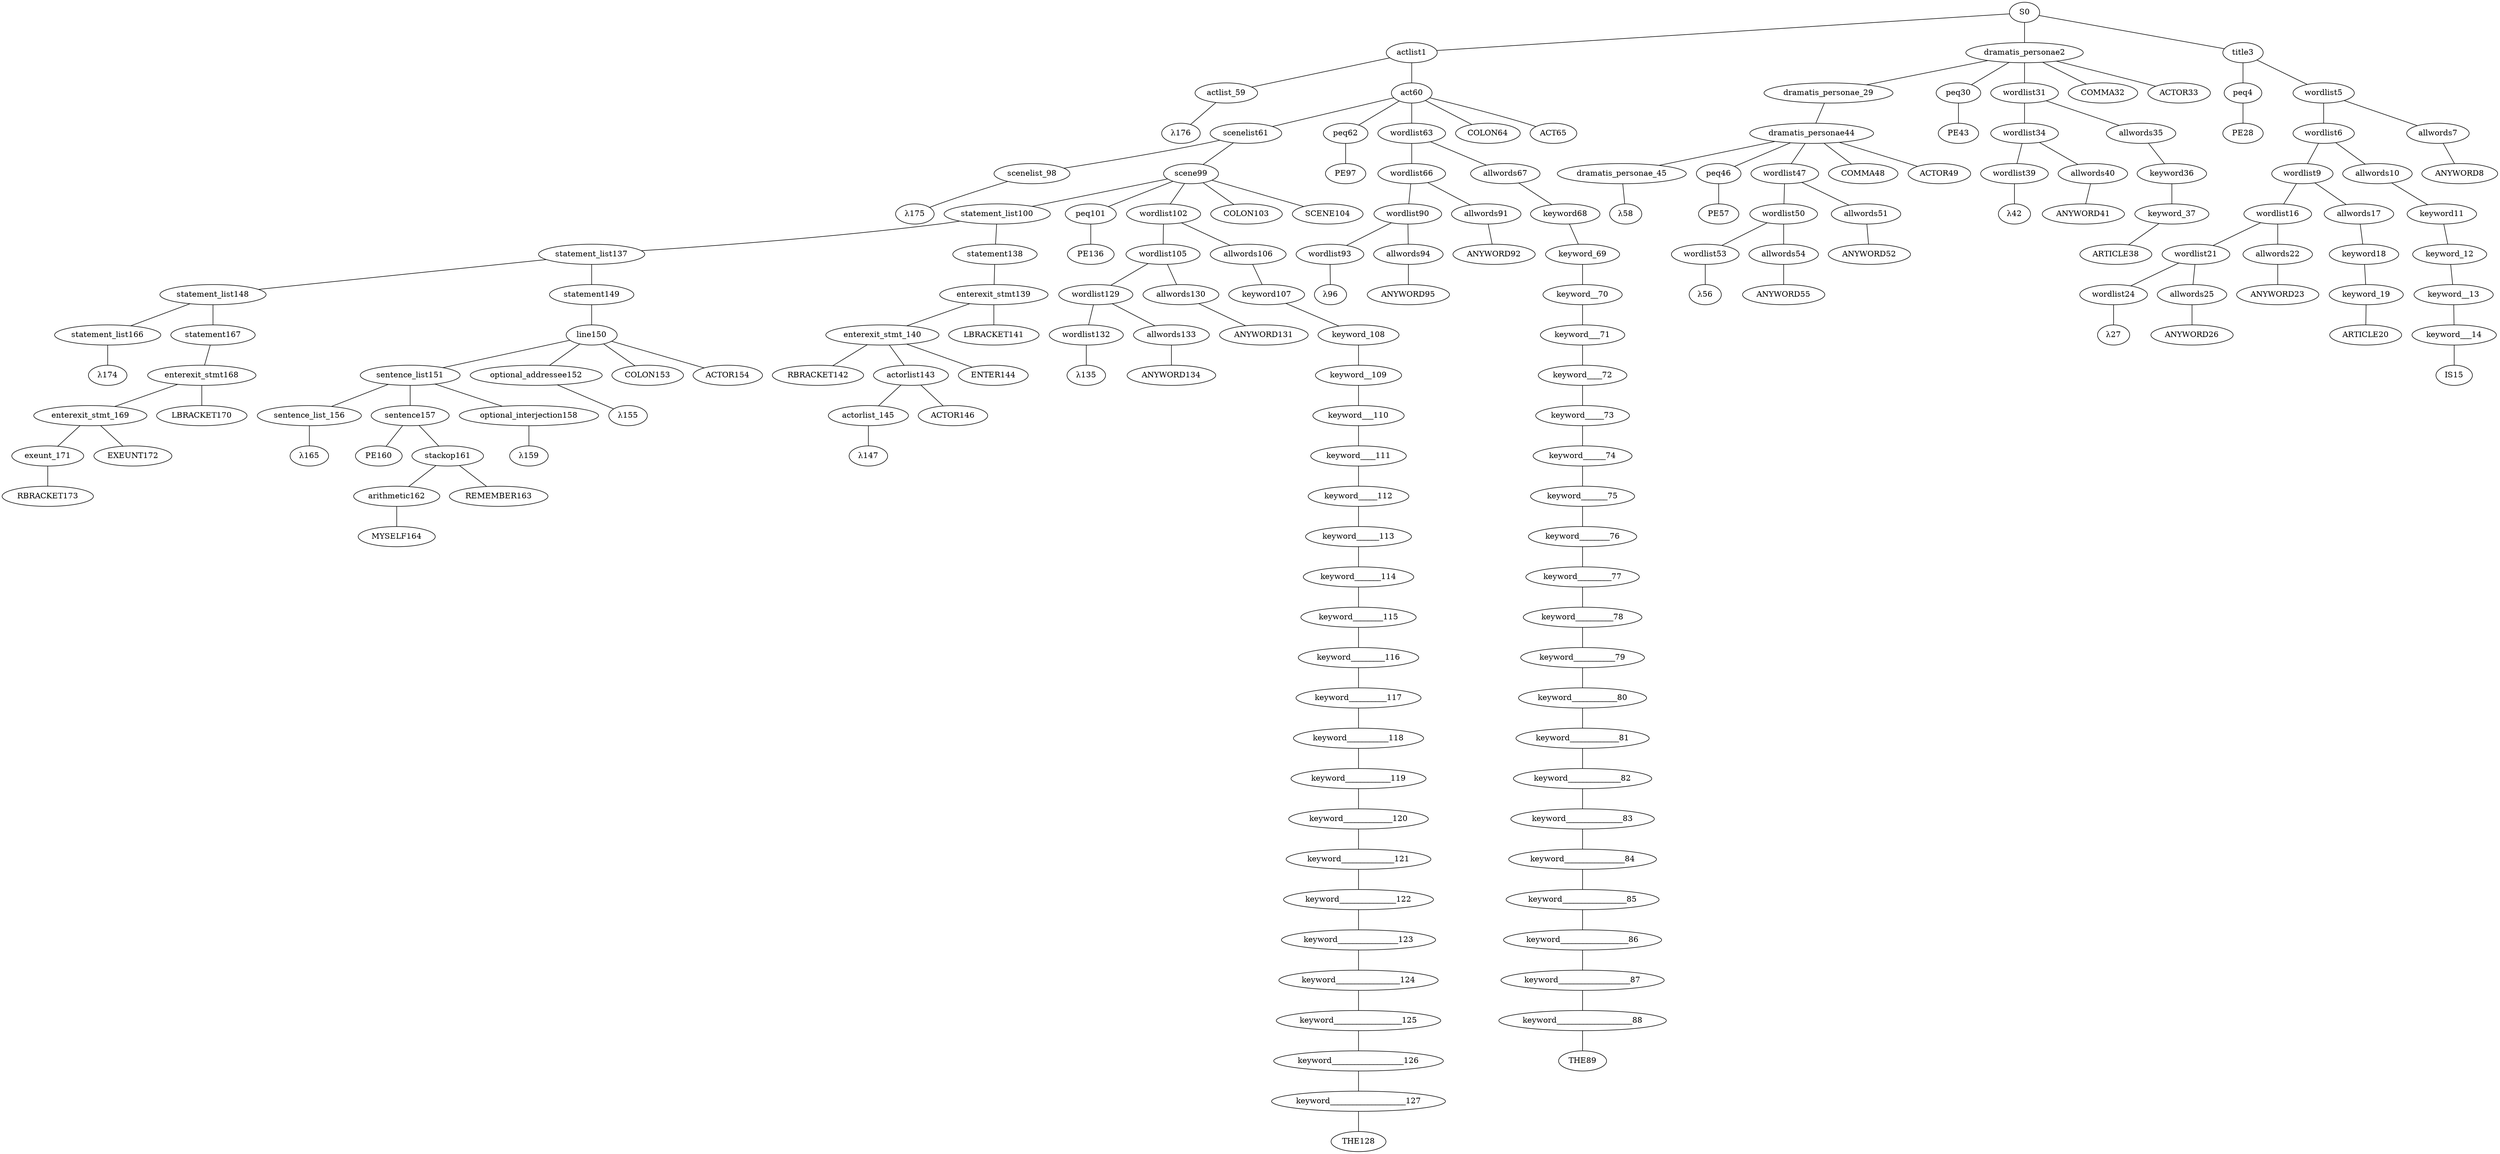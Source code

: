 strict graph {
	S0 -- actlist1
	S0 -- dramatis_personae2
	S0 -- title3

	title3 -- peq4
	title3 -- wordlist5

	wordlist5 -- wordlist6
	wordlist5 -- allwords7

	allwords7 -- ANYWORD8


	wordlist6 -- wordlist9
	wordlist6 -- allwords10

	allwords10 -- keyword11

	keyword11 -- keyword_12

	keyword_12 -- keyword__13

	keyword__13 -- keyword___14

	keyword___14 -- IS15


	wordlist9 -- wordlist16
	wordlist9 -- allwords17

	allwords17 -- keyword18

	keyword18 -- keyword_19

	keyword_19 -- ARTICLE20


	wordlist16 -- wordlist21
	wordlist16 -- allwords22

	allwords22 -- ANYWORD23


	wordlist21 -- wordlist24
	wordlist21 -- allwords25

	allwords25 -- ANYWORD26


	wordlist24 -- λ27

	peq4 -- PE28


	dramatis_personae2 -- dramatis_personae_29
	dramatis_personae2 -- peq30
	dramatis_personae2 -- wordlist31
	dramatis_personae2 -- COMMA32
	dramatis_personae2 -- ACTOR33



	wordlist31 -- wordlist34
	wordlist31 -- allwords35

	allwords35 -- keyword36

	keyword36 -- keyword_37

	keyword_37 -- ARTICLE38


	wordlist34 -- wordlist39
	wordlist34 -- allwords40

	allwords40 -- ANYWORD41


	wordlist39 -- λ42

	peq30 -- PE43


	dramatis_personae_29 -- dramatis_personae44

	dramatis_personae44 -- dramatis_personae_45
	dramatis_personae44 -- peq46
	dramatis_personae44 -- wordlist47
	dramatis_personae44 -- COMMA48
	dramatis_personae44 -- ACTOR49



	wordlist47 -- wordlist50
	wordlist47 -- allwords51

	allwords51 -- ANYWORD52


	wordlist50 -- wordlist53
	wordlist50 -- allwords54

	allwords54 -- ANYWORD55


	wordlist53 -- λ56

	peq46 -- PE57


	dramatis_personae_45 -- λ58

	actlist1 -- actlist_59
	actlist1 -- act60

	act60 -- scenelist61
	act60 -- peq62
	act60 -- wordlist63
	act60 -- COLON64
	act60 -- ACT65



	wordlist63 -- wordlist66
	wordlist63 -- allwords67

	allwords67 -- keyword68

	keyword68 -- keyword_69

	keyword_69 -- keyword__70

	keyword__70 -- keyword___71

	keyword___71 -- keyword____72

	keyword____72 -- keyword_____73

	keyword_____73 -- keyword______74

	keyword______74 -- keyword_______75

	keyword_______75 -- keyword________76

	keyword________76 -- keyword_________77

	keyword_________77 -- keyword__________78

	keyword__________78 -- keyword___________79

	keyword___________79 -- keyword____________80

	keyword____________80 -- keyword_____________81

	keyword_____________81 -- keyword______________82

	keyword______________82 -- keyword_______________83

	keyword_______________83 -- keyword________________84

	keyword________________84 -- keyword_________________85

	keyword_________________85 -- keyword__________________86

	keyword__________________86 -- keyword___________________87

	keyword___________________87 -- keyword____________________88

	keyword____________________88 -- THE89


	wordlist66 -- wordlist90
	wordlist66 -- allwords91

	allwords91 -- ANYWORD92


	wordlist90 -- wordlist93
	wordlist90 -- allwords94

	allwords94 -- ANYWORD95


	wordlist93 -- λ96

	peq62 -- PE97


	scenelist61 -- scenelist_98
	scenelist61 -- scene99

	scene99 -- statement_list100
	scene99 -- peq101
	scene99 -- wordlist102
	scene99 -- COLON103
	scene99 -- SCENE104



	wordlist102 -- wordlist105
	wordlist102 -- allwords106

	allwords106 -- keyword107

	keyword107 -- keyword_108

	keyword_108 -- keyword__109

	keyword__109 -- keyword___110

	keyword___110 -- keyword____111

	keyword____111 -- keyword_____112

	keyword_____112 -- keyword______113

	keyword______113 -- keyword_______114

	keyword_______114 -- keyword________115

	keyword________115 -- keyword_________116

	keyword_________116 -- keyword__________117

	keyword__________117 -- keyword___________118

	keyword___________118 -- keyword____________119

	keyword____________119 -- keyword_____________120

	keyword_____________120 -- keyword______________121

	keyword______________121 -- keyword_______________122

	keyword_______________122 -- keyword________________123

	keyword________________123 -- keyword_________________124

	keyword_________________124 -- keyword__________________125

	keyword__________________125 -- keyword___________________126

	keyword___________________126 -- keyword____________________127

	keyword____________________127 -- THE128


	wordlist105 -- wordlist129
	wordlist105 -- allwords130

	allwords130 -- ANYWORD131


	wordlist129 -- wordlist132
	wordlist129 -- allwords133

	allwords133 -- ANYWORD134


	wordlist132 -- λ135

	peq101 -- PE136


	statement_list100 -- statement_list137
	statement_list100 -- statement138

	statement138 -- enterexit_stmt139

	enterexit_stmt139 -- enterexit_stmt_140
	enterexit_stmt139 -- LBRACKET141


	enterexit_stmt_140 -- RBRACKET142
	enterexit_stmt_140 -- actorlist143
	enterexit_stmt_140 -- ENTER144


	actorlist143 -- actorlist_145
	actorlist143 -- ACTOR146


	actorlist_145 -- λ147


	statement_list137 -- statement_list148
	statement_list137 -- statement149

	statement149 -- line150

	line150 -- sentence_list151
	line150 -- optional_addressee152
	line150 -- COLON153
	line150 -- ACTOR154



	optional_addressee152 -- λ155

	sentence_list151 -- sentence_list_156
	sentence_list151 -- sentence157
	sentence_list151 -- optional_interjection158

	optional_interjection158 -- λ159

	sentence157 -- PE160
	sentence157 -- stackop161

	stackop161 -- arithmetic162
	stackop161 -- REMEMBER163


	arithmetic162 -- MYSELF164



	sentence_list_156 -- λ165

	statement_list148 -- statement_list166
	statement_list148 -- statement167

	statement167 -- enterexit_stmt168

	enterexit_stmt168 -- enterexit_stmt_169
	enterexit_stmt168 -- LBRACKET170


	enterexit_stmt_169 -- exeunt_171
	enterexit_stmt_169 -- EXEUNT172


	exeunt_171 -- RBRACKET173


	statement_list166 -- λ174

	scenelist_98 -- λ175

	actlist_59 -- λ176


}